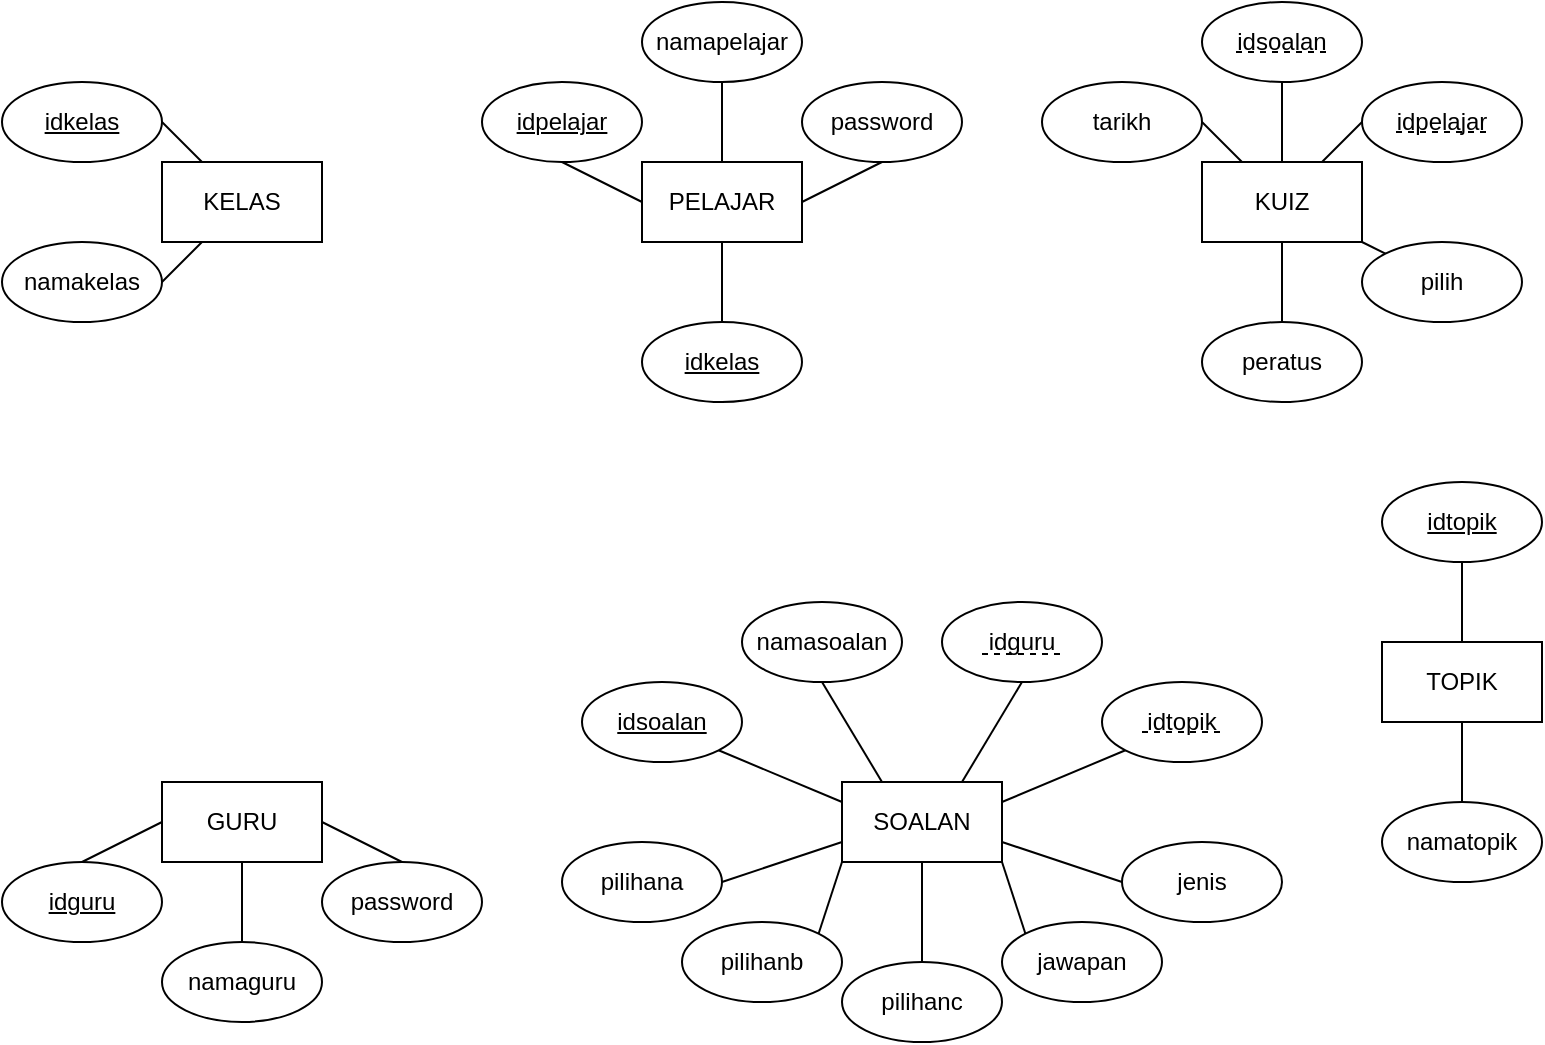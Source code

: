 <mxfile version="15.8.8" type="github">
  <diagram id="ev6TCaumLYetbTBm_4lM" name="Page-1">
    <mxGraphModel dx="868" dy="482" grid="1" gridSize="10" guides="1" tooltips="1" connect="1" arrows="1" fold="1" page="1" pageScale="1" pageWidth="850" pageHeight="1100" math="0" shadow="0">
      <root>
        <mxCell id="0" />
        <mxCell id="1" parent="0" />
        <mxCell id="LQL8k-GrR-42QwN9D3Ss-1" value="KELAS" style="rounded=0;whiteSpace=wrap;html=1;" vertex="1" parent="1">
          <mxGeometry x="120" y="120" width="80" height="40" as="geometry" />
        </mxCell>
        <mxCell id="LQL8k-GrR-42QwN9D3Ss-2" value="&lt;u&gt;idkelas&lt;/u&gt;" style="ellipse;whiteSpace=wrap;html=1;" vertex="1" parent="1">
          <mxGeometry x="40" y="80" width="80" height="40" as="geometry" />
        </mxCell>
        <mxCell id="LQL8k-GrR-42QwN9D3Ss-3" value="namakelas" style="ellipse;whiteSpace=wrap;html=1;" vertex="1" parent="1">
          <mxGeometry x="40" y="160" width="80" height="40" as="geometry" />
        </mxCell>
        <mxCell id="LQL8k-GrR-42QwN9D3Ss-4" value="" style="endArrow=none;html=1;rounded=0;entryX=1;entryY=0.5;entryDx=0;entryDy=0;exitX=0.25;exitY=0;exitDx=0;exitDy=0;" edge="1" parent="1" source="LQL8k-GrR-42QwN9D3Ss-1" target="LQL8k-GrR-42QwN9D3Ss-2">
          <mxGeometry width="50" height="50" relative="1" as="geometry">
            <mxPoint x="360" y="280" as="sourcePoint" />
            <mxPoint x="410" y="230" as="targetPoint" />
          </mxGeometry>
        </mxCell>
        <mxCell id="LQL8k-GrR-42QwN9D3Ss-5" value="" style="endArrow=none;html=1;rounded=0;entryX=0.25;entryY=1;entryDx=0;entryDy=0;exitX=1;exitY=0.5;exitDx=0;exitDy=0;" edge="1" parent="1" source="LQL8k-GrR-42QwN9D3Ss-3" target="LQL8k-GrR-42QwN9D3Ss-1">
          <mxGeometry width="50" height="50" relative="1" as="geometry">
            <mxPoint x="360" y="280" as="sourcePoint" />
            <mxPoint x="410" y="230" as="targetPoint" />
          </mxGeometry>
        </mxCell>
        <mxCell id="LQL8k-GrR-42QwN9D3Ss-6" style="edgeStyle=orthogonalEdgeStyle;rounded=0;orthogonalLoop=1;jettySize=auto;html=1;exitX=0.5;exitY=1;exitDx=0;exitDy=0;entryX=0.5;entryY=0;entryDx=0;entryDy=0;endArrow=none;endFill=0;" edge="1" parent="1" source="LQL8k-GrR-42QwN9D3Ss-8" target="LQL8k-GrR-42QwN9D3Ss-11">
          <mxGeometry relative="1" as="geometry" />
        </mxCell>
        <mxCell id="LQL8k-GrR-42QwN9D3Ss-7" style="orthogonalLoop=1;jettySize=auto;html=1;exitX=1;exitY=0.5;exitDx=0;exitDy=0;entryX=0.5;entryY=0;entryDx=0;entryDy=0;endArrow=none;endFill=0;rounded=0;" edge="1" parent="1" source="LQL8k-GrR-42QwN9D3Ss-8" target="LQL8k-GrR-42QwN9D3Ss-12">
          <mxGeometry relative="1" as="geometry" />
        </mxCell>
        <mxCell id="LQL8k-GrR-42QwN9D3Ss-8" value="GURU" style="rounded=0;whiteSpace=wrap;html=1;" vertex="1" parent="1">
          <mxGeometry x="120" y="430" width="80" height="40" as="geometry" />
        </mxCell>
        <mxCell id="LQL8k-GrR-42QwN9D3Ss-9" value="&lt;u&gt;idguru&lt;/u&gt;" style="ellipse;whiteSpace=wrap;html=1;" vertex="1" parent="1">
          <mxGeometry x="40" y="470" width="80" height="40" as="geometry" />
        </mxCell>
        <mxCell id="LQL8k-GrR-42QwN9D3Ss-10" value="" style="endArrow=none;html=1;rounded=0;entryX=0;entryY=0.5;entryDx=0;entryDy=0;exitX=0.5;exitY=0;exitDx=0;exitDy=0;" edge="1" parent="1" source="LQL8k-GrR-42QwN9D3Ss-9" target="LQL8k-GrR-42QwN9D3Ss-8">
          <mxGeometry width="50" height="50" relative="1" as="geometry">
            <mxPoint x="320" y="460" as="sourcePoint" />
            <mxPoint x="370" y="410" as="targetPoint" />
          </mxGeometry>
        </mxCell>
        <mxCell id="LQL8k-GrR-42QwN9D3Ss-11" value="namaguru" style="ellipse;whiteSpace=wrap;html=1;" vertex="1" parent="1">
          <mxGeometry x="120" y="510" width="80" height="40" as="geometry" />
        </mxCell>
        <mxCell id="LQL8k-GrR-42QwN9D3Ss-12" value="password" style="ellipse;whiteSpace=wrap;html=1;" vertex="1" parent="1">
          <mxGeometry x="200" y="470" width="80" height="40" as="geometry" />
        </mxCell>
        <mxCell id="LQL8k-GrR-42QwN9D3Ss-13" style="edgeStyle=orthogonalEdgeStyle;rounded=0;orthogonalLoop=1;jettySize=auto;html=1;exitX=0.5;exitY=0;exitDx=0;exitDy=0;entryX=0.5;entryY=1;entryDx=0;entryDy=0;endArrow=none;endFill=0;" edge="1" parent="1" source="LQL8k-GrR-42QwN9D3Ss-16" target="LQL8k-GrR-42QwN9D3Ss-19">
          <mxGeometry relative="1" as="geometry" />
        </mxCell>
        <mxCell id="LQL8k-GrR-42QwN9D3Ss-14" style="orthogonalLoop=1;jettySize=auto;html=1;exitX=1;exitY=0.5;exitDx=0;exitDy=0;entryX=0.5;entryY=1;entryDx=0;entryDy=0;endArrow=none;endFill=0;rounded=0;" edge="1" parent="1" source="LQL8k-GrR-42QwN9D3Ss-16" target="LQL8k-GrR-42QwN9D3Ss-20">
          <mxGeometry relative="1" as="geometry" />
        </mxCell>
        <mxCell id="LQL8k-GrR-42QwN9D3Ss-15" style="edgeStyle=none;rounded=0;orthogonalLoop=1;jettySize=auto;html=1;exitX=0.5;exitY=1;exitDx=0;exitDy=0;entryX=0.5;entryY=0;entryDx=0;entryDy=0;endArrow=none;endFill=0;" edge="1" parent="1" source="LQL8k-GrR-42QwN9D3Ss-16" target="LQL8k-GrR-42QwN9D3Ss-21">
          <mxGeometry relative="1" as="geometry" />
        </mxCell>
        <mxCell id="LQL8k-GrR-42QwN9D3Ss-16" value="PELAJAR" style="rounded=0;whiteSpace=wrap;html=1;" vertex="1" parent="1">
          <mxGeometry x="360" y="120" width="80" height="40" as="geometry" />
        </mxCell>
        <mxCell id="LQL8k-GrR-42QwN9D3Ss-17" value="&lt;u&gt;idpelajar&lt;/u&gt;" style="ellipse;whiteSpace=wrap;html=1;" vertex="1" parent="1">
          <mxGeometry x="280" y="80" width="80" height="40" as="geometry" />
        </mxCell>
        <mxCell id="LQL8k-GrR-42QwN9D3Ss-18" value="" style="endArrow=none;html=1;rounded=0;entryX=0;entryY=0.5;entryDx=0;entryDy=0;exitX=0.5;exitY=1;exitDx=0;exitDy=0;" edge="1" parent="1" source="LQL8k-GrR-42QwN9D3Ss-17" target="LQL8k-GrR-42QwN9D3Ss-16">
          <mxGeometry width="50" height="50" relative="1" as="geometry">
            <mxPoint x="560" y="150" as="sourcePoint" />
            <mxPoint x="610" y="100" as="targetPoint" />
          </mxGeometry>
        </mxCell>
        <mxCell id="LQL8k-GrR-42QwN9D3Ss-19" value="namapelajar" style="ellipse;whiteSpace=wrap;html=1;" vertex="1" parent="1">
          <mxGeometry x="360" y="40" width="80" height="40" as="geometry" />
        </mxCell>
        <mxCell id="LQL8k-GrR-42QwN9D3Ss-20" value="password" style="ellipse;whiteSpace=wrap;html=1;" vertex="1" parent="1">
          <mxGeometry x="440" y="80" width="80" height="40" as="geometry" />
        </mxCell>
        <mxCell id="LQL8k-GrR-42QwN9D3Ss-21" value="&lt;u&gt;idkelas&lt;/u&gt;" style="ellipse;whiteSpace=wrap;html=1;" vertex="1" parent="1">
          <mxGeometry x="360" y="200" width="80" height="40" as="geometry" />
        </mxCell>
        <mxCell id="LQL8k-GrR-42QwN9D3Ss-22" style="edgeStyle=none;rounded=0;orthogonalLoop=1;jettySize=auto;html=1;exitX=0.5;exitY=0;exitDx=0;exitDy=0;entryX=0.5;entryY=1;entryDx=0;entryDy=0;endArrow=none;endFill=0;" edge="1" parent="1" source="LQL8k-GrR-42QwN9D3Ss-27" target="LQL8k-GrR-42QwN9D3Ss-32">
          <mxGeometry relative="1" as="geometry" />
        </mxCell>
        <mxCell id="LQL8k-GrR-42QwN9D3Ss-23" style="edgeStyle=none;rounded=0;orthogonalLoop=1;jettySize=auto;html=1;exitX=0.25;exitY=0;exitDx=0;exitDy=0;entryX=1;entryY=0.5;entryDx=0;entryDy=0;endArrow=none;endFill=0;" edge="1" parent="1" source="LQL8k-GrR-42QwN9D3Ss-27" target="LQL8k-GrR-42QwN9D3Ss-34">
          <mxGeometry relative="1" as="geometry" />
        </mxCell>
        <mxCell id="LQL8k-GrR-42QwN9D3Ss-24" style="edgeStyle=none;rounded=0;orthogonalLoop=1;jettySize=auto;html=1;exitX=0.75;exitY=0;exitDx=0;exitDy=0;entryX=0;entryY=0.5;entryDx=0;entryDy=0;endArrow=none;endFill=0;" edge="1" parent="1" source="LQL8k-GrR-42QwN9D3Ss-27" target="LQL8k-GrR-42QwN9D3Ss-29">
          <mxGeometry relative="1" as="geometry" />
        </mxCell>
        <mxCell id="LQL8k-GrR-42QwN9D3Ss-25" style="edgeStyle=none;rounded=0;orthogonalLoop=1;jettySize=auto;html=1;exitX=1;exitY=1;exitDx=0;exitDy=0;entryX=0;entryY=0;entryDx=0;entryDy=0;endArrow=none;endFill=0;" edge="1" parent="1" source="LQL8k-GrR-42QwN9D3Ss-27" target="LQL8k-GrR-42QwN9D3Ss-35">
          <mxGeometry relative="1" as="geometry" />
        </mxCell>
        <mxCell id="LQL8k-GrR-42QwN9D3Ss-26" style="edgeStyle=none;rounded=0;orthogonalLoop=1;jettySize=auto;html=1;exitX=0.5;exitY=1;exitDx=0;exitDy=0;entryX=0.5;entryY=0;entryDx=0;entryDy=0;endArrow=none;endFill=0;" edge="1" parent="1" source="LQL8k-GrR-42QwN9D3Ss-27" target="LQL8k-GrR-42QwN9D3Ss-36">
          <mxGeometry relative="1" as="geometry" />
        </mxCell>
        <mxCell id="LQL8k-GrR-42QwN9D3Ss-27" value="KUIZ" style="rounded=0;whiteSpace=wrap;html=1;" vertex="1" parent="1">
          <mxGeometry x="640" y="120" width="80" height="40" as="geometry" />
        </mxCell>
        <mxCell id="LQL8k-GrR-42QwN9D3Ss-28" value="" style="group" vertex="1" connectable="0" parent="1">
          <mxGeometry x="720" y="80" width="80" height="40" as="geometry" />
        </mxCell>
        <mxCell id="LQL8k-GrR-42QwN9D3Ss-29" value="&lt;span&gt;idpelajar&lt;/span&gt;" style="ellipse;whiteSpace=wrap;html=1;fixDash=0;fontStyle=0" vertex="1" parent="LQL8k-GrR-42QwN9D3Ss-28">
          <mxGeometry width="80" height="40" as="geometry" />
        </mxCell>
        <mxCell id="LQL8k-GrR-42QwN9D3Ss-30" value="" style="endArrow=none;dashed=1;html=1;rounded=0;" edge="1" parent="LQL8k-GrR-42QwN9D3Ss-28">
          <mxGeometry width="50" height="50" relative="1" as="geometry">
            <mxPoint x="17" y="25.0" as="sourcePoint" />
            <mxPoint x="65" y="25.0" as="targetPoint" />
            <Array as="points" />
          </mxGeometry>
        </mxCell>
        <mxCell id="LQL8k-GrR-42QwN9D3Ss-31" value="" style="group" vertex="1" connectable="0" parent="1">
          <mxGeometry x="640" y="40" width="80" height="40" as="geometry" />
        </mxCell>
        <mxCell id="LQL8k-GrR-42QwN9D3Ss-32" value="&lt;span&gt;idsoalan&lt;/span&gt;" style="ellipse;whiteSpace=wrap;html=1;fixDash=0;fontStyle=0" vertex="1" parent="LQL8k-GrR-42QwN9D3Ss-31">
          <mxGeometry width="80" height="40" as="geometry" />
        </mxCell>
        <mxCell id="LQL8k-GrR-42QwN9D3Ss-33" value="" style="endArrow=none;dashed=1;html=1;rounded=0;" edge="1" parent="LQL8k-GrR-42QwN9D3Ss-31">
          <mxGeometry width="50" height="50" relative="1" as="geometry">
            <mxPoint x="17" y="25.0" as="sourcePoint" />
            <mxPoint x="65" y="25.0" as="targetPoint" />
            <Array as="points" />
          </mxGeometry>
        </mxCell>
        <mxCell id="LQL8k-GrR-42QwN9D3Ss-34" value="tarikh" style="ellipse;whiteSpace=wrap;html=1;" vertex="1" parent="1">
          <mxGeometry x="560" y="80" width="80" height="40" as="geometry" />
        </mxCell>
        <mxCell id="LQL8k-GrR-42QwN9D3Ss-35" value="pilih" style="ellipse;whiteSpace=wrap;html=1;" vertex="1" parent="1">
          <mxGeometry x="720" y="160" width="80" height="40" as="geometry" />
        </mxCell>
        <mxCell id="LQL8k-GrR-42QwN9D3Ss-36" value="peratus" style="ellipse;whiteSpace=wrap;html=1;" vertex="1" parent="1">
          <mxGeometry x="640" y="200" width="80" height="40" as="geometry" />
        </mxCell>
        <mxCell id="LQL8k-GrR-42QwN9D3Ss-57" style="rounded=0;orthogonalLoop=1;jettySize=auto;html=1;exitX=0.75;exitY=0;exitDx=0;exitDy=0;entryX=0.5;entryY=1;entryDx=0;entryDy=0;endArrow=none;endFill=0;" edge="1" parent="1" source="LQL8k-GrR-42QwN9D3Ss-37" target="LQL8k-GrR-42QwN9D3Ss-46">
          <mxGeometry relative="1" as="geometry" />
        </mxCell>
        <mxCell id="LQL8k-GrR-42QwN9D3Ss-58" style="edgeStyle=none;rounded=0;orthogonalLoop=1;jettySize=auto;html=1;exitX=1;exitY=0.25;exitDx=0;exitDy=0;entryX=0;entryY=1;entryDx=0;entryDy=0;endArrow=none;endFill=0;" edge="1" parent="1" source="LQL8k-GrR-42QwN9D3Ss-37" target="LQL8k-GrR-42QwN9D3Ss-40">
          <mxGeometry relative="1" as="geometry" />
        </mxCell>
        <mxCell id="LQL8k-GrR-42QwN9D3Ss-59" style="edgeStyle=none;rounded=0;orthogonalLoop=1;jettySize=auto;html=1;exitX=1;exitY=0.75;exitDx=0;exitDy=0;entryX=0;entryY=0.5;entryDx=0;entryDy=0;endArrow=none;endFill=0;" edge="1" parent="1" source="LQL8k-GrR-42QwN9D3Ss-37" target="LQL8k-GrR-42QwN9D3Ss-41">
          <mxGeometry relative="1" as="geometry" />
        </mxCell>
        <mxCell id="LQL8k-GrR-42QwN9D3Ss-60" style="edgeStyle=none;rounded=0;orthogonalLoop=1;jettySize=auto;html=1;exitX=1;exitY=1;exitDx=0;exitDy=0;entryX=0;entryY=0;entryDx=0;entryDy=0;endArrow=none;endFill=0;" edge="1" parent="1" source="LQL8k-GrR-42QwN9D3Ss-37" target="LQL8k-GrR-42QwN9D3Ss-42">
          <mxGeometry relative="1" as="geometry" />
        </mxCell>
        <mxCell id="LQL8k-GrR-42QwN9D3Ss-61" style="edgeStyle=none;rounded=0;orthogonalLoop=1;jettySize=auto;html=1;exitX=0;exitY=1;exitDx=0;exitDy=0;entryX=1;entryY=0;entryDx=0;entryDy=0;endArrow=none;endFill=0;" edge="1" parent="1" source="LQL8k-GrR-42QwN9D3Ss-37" target="LQL8k-GrR-42QwN9D3Ss-44">
          <mxGeometry relative="1" as="geometry" />
        </mxCell>
        <mxCell id="LQL8k-GrR-42QwN9D3Ss-62" style="edgeStyle=none;rounded=0;orthogonalLoop=1;jettySize=auto;html=1;exitX=0;exitY=0.75;exitDx=0;exitDy=0;entryX=1;entryY=0.5;entryDx=0;entryDy=0;endArrow=none;endFill=0;" edge="1" parent="1" source="LQL8k-GrR-42QwN9D3Ss-37" target="LQL8k-GrR-42QwN9D3Ss-45">
          <mxGeometry relative="1" as="geometry" />
        </mxCell>
        <mxCell id="LQL8k-GrR-42QwN9D3Ss-63" style="edgeStyle=none;rounded=0;orthogonalLoop=1;jettySize=auto;html=1;exitX=0.5;exitY=1;exitDx=0;exitDy=0;entryX=0.5;entryY=0;entryDx=0;entryDy=0;endArrow=none;endFill=0;" edge="1" parent="1" source="LQL8k-GrR-42QwN9D3Ss-37" target="LQL8k-GrR-42QwN9D3Ss-43">
          <mxGeometry relative="1" as="geometry" />
        </mxCell>
        <mxCell id="LQL8k-GrR-42QwN9D3Ss-64" style="edgeStyle=none;rounded=0;orthogonalLoop=1;jettySize=auto;html=1;exitX=0;exitY=0.25;exitDx=0;exitDy=0;entryX=1;entryY=1;entryDx=0;entryDy=0;endArrow=none;endFill=0;" edge="1" parent="1" source="LQL8k-GrR-42QwN9D3Ss-37" target="LQL8k-GrR-42QwN9D3Ss-38">
          <mxGeometry relative="1" as="geometry" />
        </mxCell>
        <mxCell id="LQL8k-GrR-42QwN9D3Ss-65" style="edgeStyle=none;rounded=0;orthogonalLoop=1;jettySize=auto;html=1;exitX=0.25;exitY=0;exitDx=0;exitDy=0;entryX=0.5;entryY=1;entryDx=0;entryDy=0;endArrow=none;endFill=0;" edge="1" parent="1" source="LQL8k-GrR-42QwN9D3Ss-37" target="LQL8k-GrR-42QwN9D3Ss-39">
          <mxGeometry relative="1" as="geometry" />
        </mxCell>
        <mxCell id="LQL8k-GrR-42QwN9D3Ss-37" value="SOALAN" style="rounded=0;whiteSpace=wrap;html=1;" vertex="1" parent="1">
          <mxGeometry x="460" y="430" width="80" height="40" as="geometry" />
        </mxCell>
        <mxCell id="LQL8k-GrR-42QwN9D3Ss-38" value="idsoalan" style="ellipse;whiteSpace=wrap;html=1;fontStyle=4" vertex="1" parent="1">
          <mxGeometry x="330" y="380" width="80" height="40" as="geometry" />
        </mxCell>
        <mxCell id="LQL8k-GrR-42QwN9D3Ss-39" value="namasoalan" style="ellipse;whiteSpace=wrap;html=1;" vertex="1" parent="1">
          <mxGeometry x="410" y="340" width="80" height="40" as="geometry" />
        </mxCell>
        <mxCell id="LQL8k-GrR-42QwN9D3Ss-41" value="jenis" style="ellipse;whiteSpace=wrap;html=1;" vertex="1" parent="1">
          <mxGeometry x="600" y="460" width="80" height="40" as="geometry" />
        </mxCell>
        <mxCell id="LQL8k-GrR-42QwN9D3Ss-42" value="jawapan" style="ellipse;whiteSpace=wrap;html=1;" vertex="1" parent="1">
          <mxGeometry x="540" y="500" width="80" height="40" as="geometry" />
        </mxCell>
        <mxCell id="LQL8k-GrR-42QwN9D3Ss-43" value="pilihanc" style="ellipse;whiteSpace=wrap;html=1;" vertex="1" parent="1">
          <mxGeometry x="460" y="520" width="80" height="40" as="geometry" />
        </mxCell>
        <mxCell id="LQL8k-GrR-42QwN9D3Ss-44" value="pilihanb" style="ellipse;whiteSpace=wrap;html=1;" vertex="1" parent="1">
          <mxGeometry x="380" y="500" width="80" height="40" as="geometry" />
        </mxCell>
        <mxCell id="LQL8k-GrR-42QwN9D3Ss-45" value="pilihana" style="ellipse;whiteSpace=wrap;html=1;" vertex="1" parent="1">
          <mxGeometry x="320" y="460" width="80" height="40" as="geometry" />
        </mxCell>
        <mxCell id="LQL8k-GrR-42QwN9D3Ss-49" style="edgeStyle=none;rounded=0;orthogonalLoop=1;jettySize=auto;html=1;exitX=0.5;exitY=0;exitDx=0;exitDy=0;entryX=0.5;entryY=1;entryDx=0;entryDy=0;endArrow=none;endFill=0;" edge="1" parent="1" source="LQL8k-GrR-42QwN9D3Ss-51" target="LQL8k-GrR-42QwN9D3Ss-52">
          <mxGeometry relative="1" as="geometry" />
        </mxCell>
        <mxCell id="LQL8k-GrR-42QwN9D3Ss-50" style="edgeStyle=none;rounded=0;orthogonalLoop=1;jettySize=auto;html=1;exitX=0.5;exitY=1;exitDx=0;exitDy=0;entryX=0.5;entryY=0;entryDx=0;entryDy=0;endArrow=none;endFill=0;" edge="1" parent="1" source="LQL8k-GrR-42QwN9D3Ss-51" target="LQL8k-GrR-42QwN9D3Ss-53">
          <mxGeometry relative="1" as="geometry" />
        </mxCell>
        <mxCell id="LQL8k-GrR-42QwN9D3Ss-51" value="TOPIK" style="rounded=0;whiteSpace=wrap;html=1;" vertex="1" parent="1">
          <mxGeometry x="730" y="360" width="80" height="40" as="geometry" />
        </mxCell>
        <mxCell id="LQL8k-GrR-42QwN9D3Ss-52" value="idtopik" style="ellipse;whiteSpace=wrap;html=1;fontStyle=4" vertex="1" parent="1">
          <mxGeometry x="730" y="280" width="80" height="40" as="geometry" />
        </mxCell>
        <mxCell id="LQL8k-GrR-42QwN9D3Ss-53" value="namatopik" style="ellipse;whiteSpace=wrap;html=1;" vertex="1" parent="1">
          <mxGeometry x="730" y="440" width="80" height="40" as="geometry" />
        </mxCell>
        <mxCell id="LQL8k-GrR-42QwN9D3Ss-55" value="" style="group" vertex="1" connectable="0" parent="1">
          <mxGeometry x="590" y="380" width="80" height="40" as="geometry" />
        </mxCell>
        <mxCell id="LQL8k-GrR-42QwN9D3Ss-40" value="idtopik" style="ellipse;whiteSpace=wrap;html=1;" vertex="1" parent="LQL8k-GrR-42QwN9D3Ss-55">
          <mxGeometry width="80" height="40" as="geometry" />
        </mxCell>
        <mxCell id="LQL8k-GrR-42QwN9D3Ss-48" value="" style="endArrow=none;dashed=1;html=1;rounded=0;" edge="1" parent="LQL8k-GrR-42QwN9D3Ss-55">
          <mxGeometry width="50" height="50" relative="1" as="geometry">
            <mxPoint x="20" y="25" as="sourcePoint" />
            <mxPoint x="60" y="25" as="targetPoint" />
            <Array as="points" />
          </mxGeometry>
        </mxCell>
        <mxCell id="LQL8k-GrR-42QwN9D3Ss-56" value="" style="group" vertex="1" connectable="0" parent="1">
          <mxGeometry x="510" y="340" width="80" height="40" as="geometry" />
        </mxCell>
        <mxCell id="LQL8k-GrR-42QwN9D3Ss-46" value="idguru" style="ellipse;whiteSpace=wrap;html=1;" vertex="1" parent="LQL8k-GrR-42QwN9D3Ss-56">
          <mxGeometry width="80" height="40" as="geometry" />
        </mxCell>
        <mxCell id="LQL8k-GrR-42QwN9D3Ss-47" value="" style="endArrow=none;dashed=1;html=1;rounded=0;" edge="1" parent="LQL8k-GrR-42QwN9D3Ss-56">
          <mxGeometry width="50" height="50" relative="1" as="geometry">
            <mxPoint x="20" y="26" as="sourcePoint" />
            <mxPoint x="60" y="26" as="targetPoint" />
            <Array as="points" />
          </mxGeometry>
        </mxCell>
      </root>
    </mxGraphModel>
  </diagram>
</mxfile>
